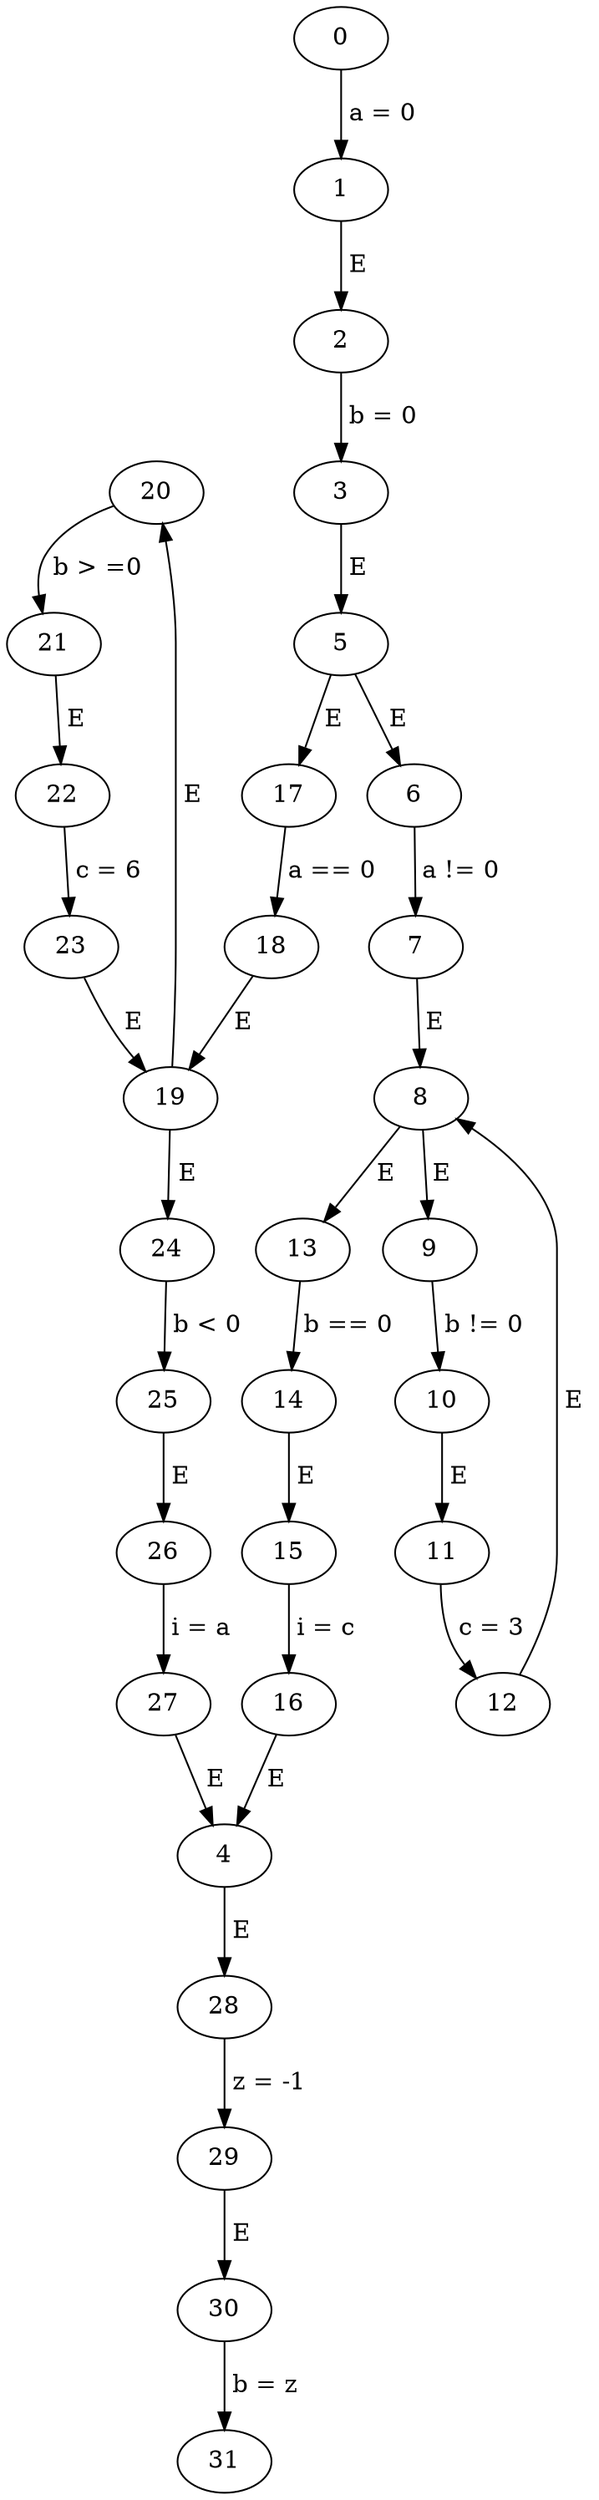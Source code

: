 // ambwhile
digraph {
	20 -> 21 [label=" b > =0 "]
	6 -> 7 [label=" a != 0 "]
	21 -> 22 [label=" E "]
	28 -> 29 [label=" z = -1 "]
	22 -> 23 [label=" c = 6 "]
	25 -> 26 [label=" E "]
	23 -> 19 [label=" E "]
	4 -> 28 [label=" E "]
	29 -> 30 [label=" E "]
	3 -> 5 [label=" E "]
	12 -> 8 [label=" E "]
	18 -> 19 [label=" E "]
	7 -> 8 [label=" E "]
	16 -> 4 [label=" E "]
	5 -> 6 [label=" E "]
	17 -> 18 [label=" a == 0 "]
	27 -> 4 [label=" E "]
	5 -> 17 [label=" E "]
	24 -> 25 [label=" b < 0 "]
	19 -> 24 [label=" E "]
	30 -> 31 [label=" b = z "]
	15 -> 16 [label=" i = c "]
	14 -> 15 [label=" E "]
	9 -> 10 [label=" b != 0 "]
	10 -> 11 [label=" E "]
	11 -> 12 [label=" c = 3 "]
	1 -> 2 [label=" E "]
	2 -> 3 [label=" b = 0 "]
	26 -> 27 [label=" i = a "]
	0 -> 1 [label=" a = 0 "]
	8 -> 9 [label=" E "]
	13 -> 14 [label=" b == 0 "]
	8 -> 13 [label=" E "]
	19 -> 20 [label=" E "]
}
